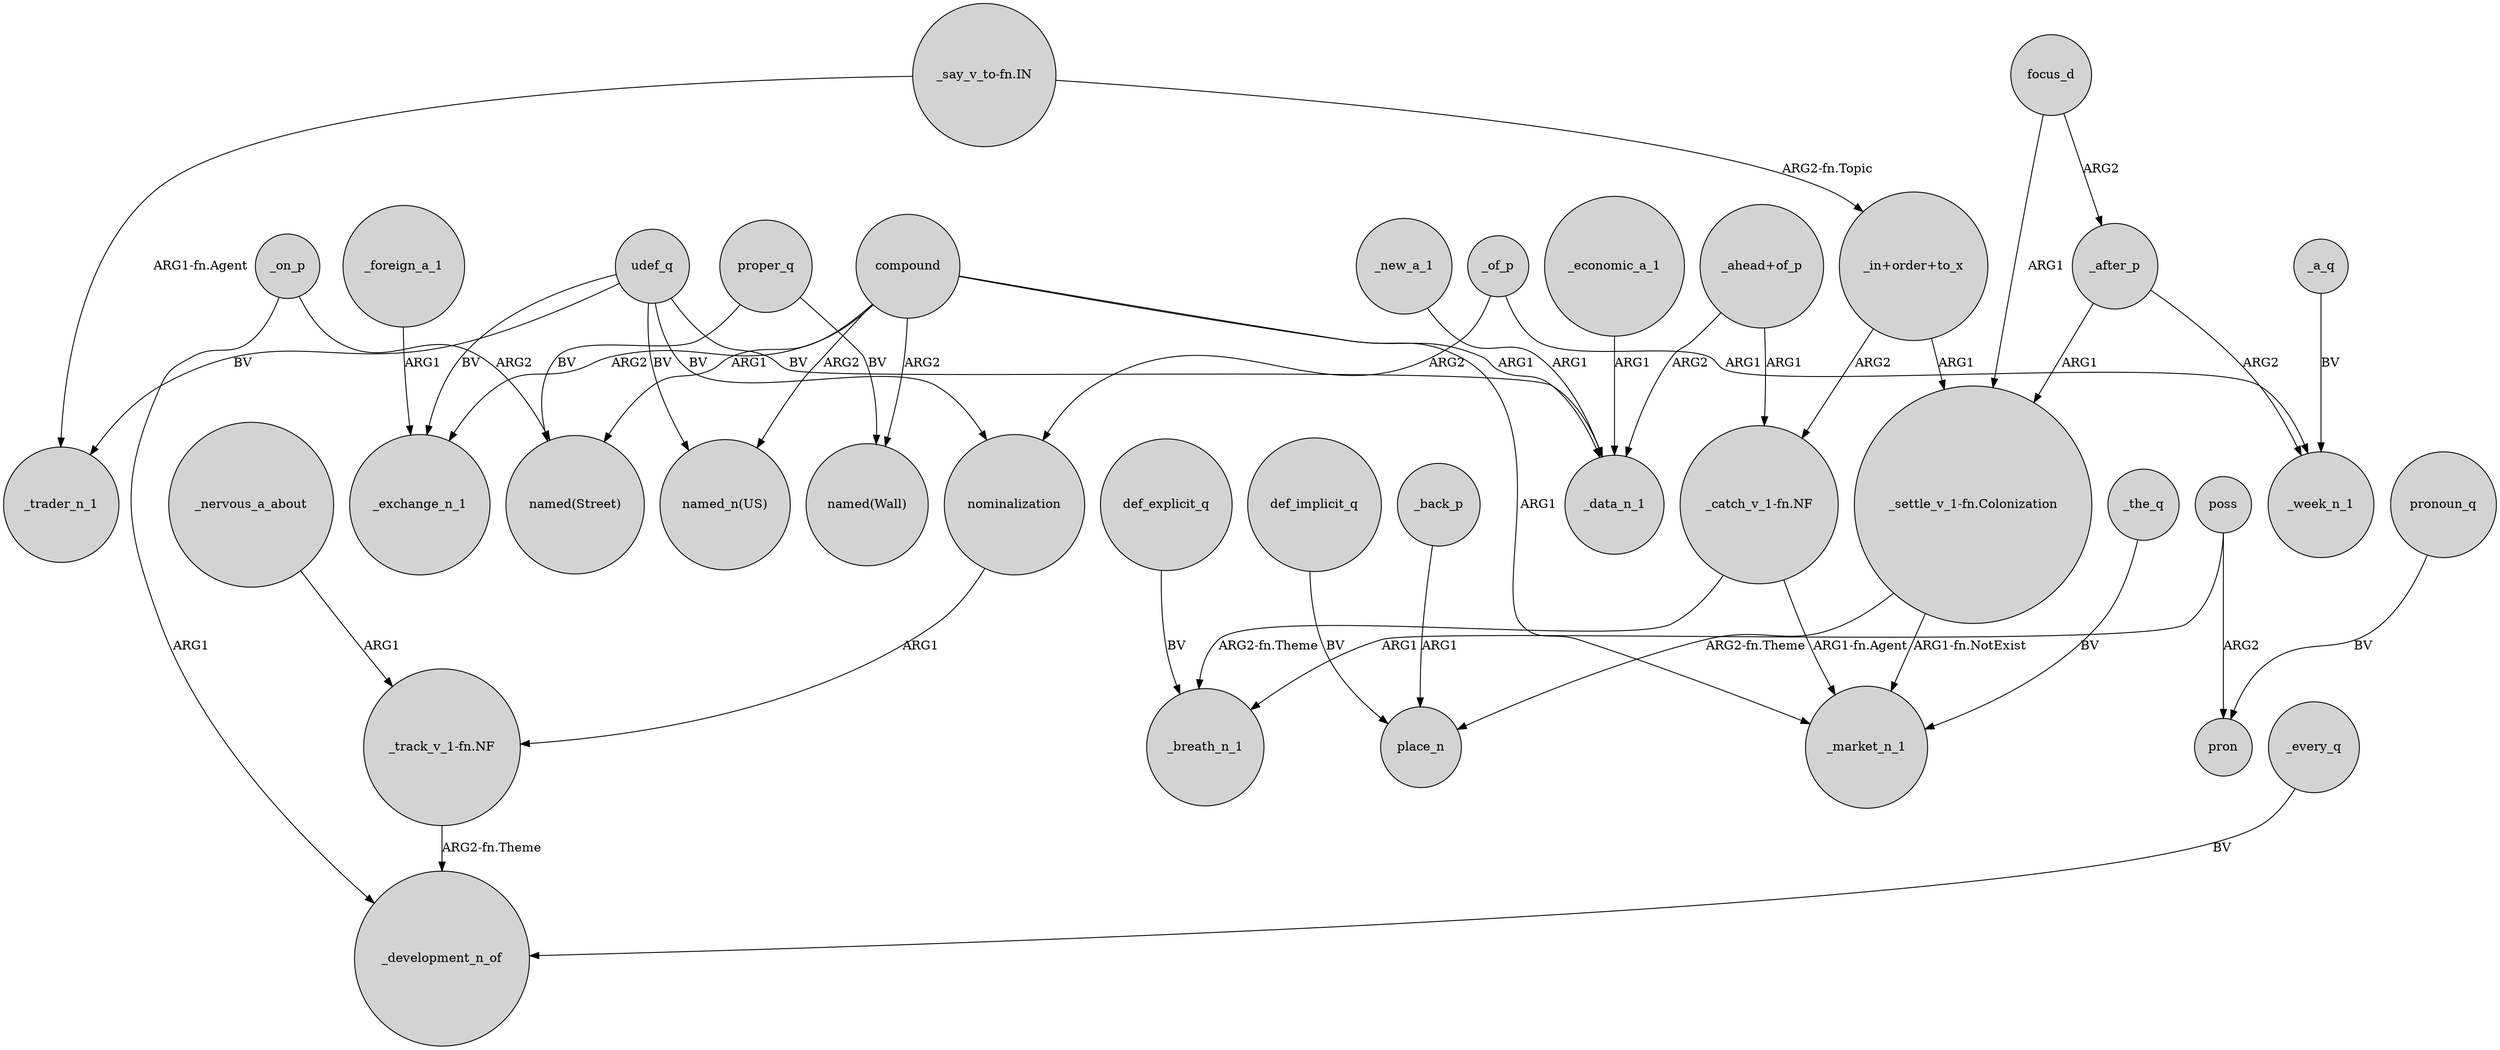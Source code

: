 digraph {
	node [shape=circle style=filled]
	_on_p -> _development_n_of [label=ARG1]
	"_settle_v_1-fn.Colonization" -> _market_n_1 [label="ARG1-fn.NotExist"]
	"_in+order+to_x" -> "_catch_v_1-fn.NF" [label=ARG2]
	"_track_v_1-fn.NF" -> _development_n_of [label="ARG2-fn.Theme"]
	udef_q -> "named_n(US)" [label=BV]
	focus_d -> _after_p [label=ARG2]
	poss -> pron [label=ARG2]
	udef_q -> _trader_n_1 [label=BV]
	_new_a_1 -> _data_n_1 [label=ARG1]
	compound -> "named(Street)" [label=ARG1]
	proper_q -> "named(Wall)" [label=BV]
	_foreign_a_1 -> _exchange_n_1 [label=ARG1]
	_nervous_a_about -> "_track_v_1-fn.NF" [label=ARG1]
	"_in+order+to_x" -> "_settle_v_1-fn.Colonization" [label=ARG1]
	def_implicit_q -> place_n [label=BV]
	_economic_a_1 -> _data_n_1 [label=ARG1]
	"_catch_v_1-fn.NF" -> _breath_n_1 [label="ARG2-fn.Theme"]
	_after_p -> _week_n_1 [label=ARG2]
	compound -> _exchange_n_1 [label=ARG2]
	compound -> _data_n_1 [label=ARG1]
	compound -> "named_n(US)" [label=ARG2]
	"_say_v_to-fn.IN" -> "_in+order+to_x" [label="ARG2-fn.Topic"]
	proper_q -> "named(Street)" [label=BV]
	focus_d -> "_settle_v_1-fn.Colonization" [label=ARG1]
	pronoun_q -> pron [label=BV]
	_after_p -> "_settle_v_1-fn.Colonization" [label=ARG1]
	"_settle_v_1-fn.Colonization" -> place_n [label="ARG2-fn.Theme"]
	compound -> "named(Wall)" [label=ARG2]
	nominalization -> "_track_v_1-fn.NF" [label=ARG1]
	"_catch_v_1-fn.NF" -> _market_n_1 [label="ARG1-fn.Agent"]
	udef_q -> _data_n_1 [label=BV]
	_a_q -> _week_n_1 [label=BV]
	def_explicit_q -> _breath_n_1 [label=BV]
	_of_p -> nominalization [label=ARG2]
	_on_p -> "named(Street)" [label=ARG2]
	"_ahead+of_p" -> "_catch_v_1-fn.NF" [label=ARG1]
	udef_q -> nominalization [label=BV]
	poss -> _breath_n_1 [label=ARG1]
	_of_p -> _week_n_1 [label=ARG1]
	_back_p -> place_n [label=ARG1]
	"_ahead+of_p" -> _data_n_1 [label=ARG2]
	compound -> _market_n_1 [label=ARG1]
	udef_q -> _exchange_n_1 [label=BV]
	_the_q -> _market_n_1 [label=BV]
	_every_q -> _development_n_of [label=BV]
	"_say_v_to-fn.IN" -> _trader_n_1 [label="ARG1-fn.Agent"]
}
